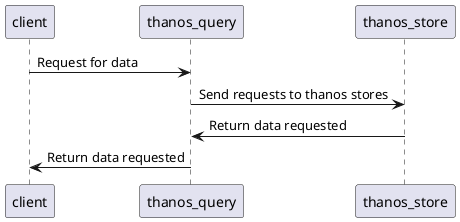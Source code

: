@startuml query
client -> thanos_query: Request for data
thanos_query -> thanos_store: Send requests to thanos stores 
thanos_store -> thanos_query: Return data requested
thanos_query -> client: Return data requested
@enduml